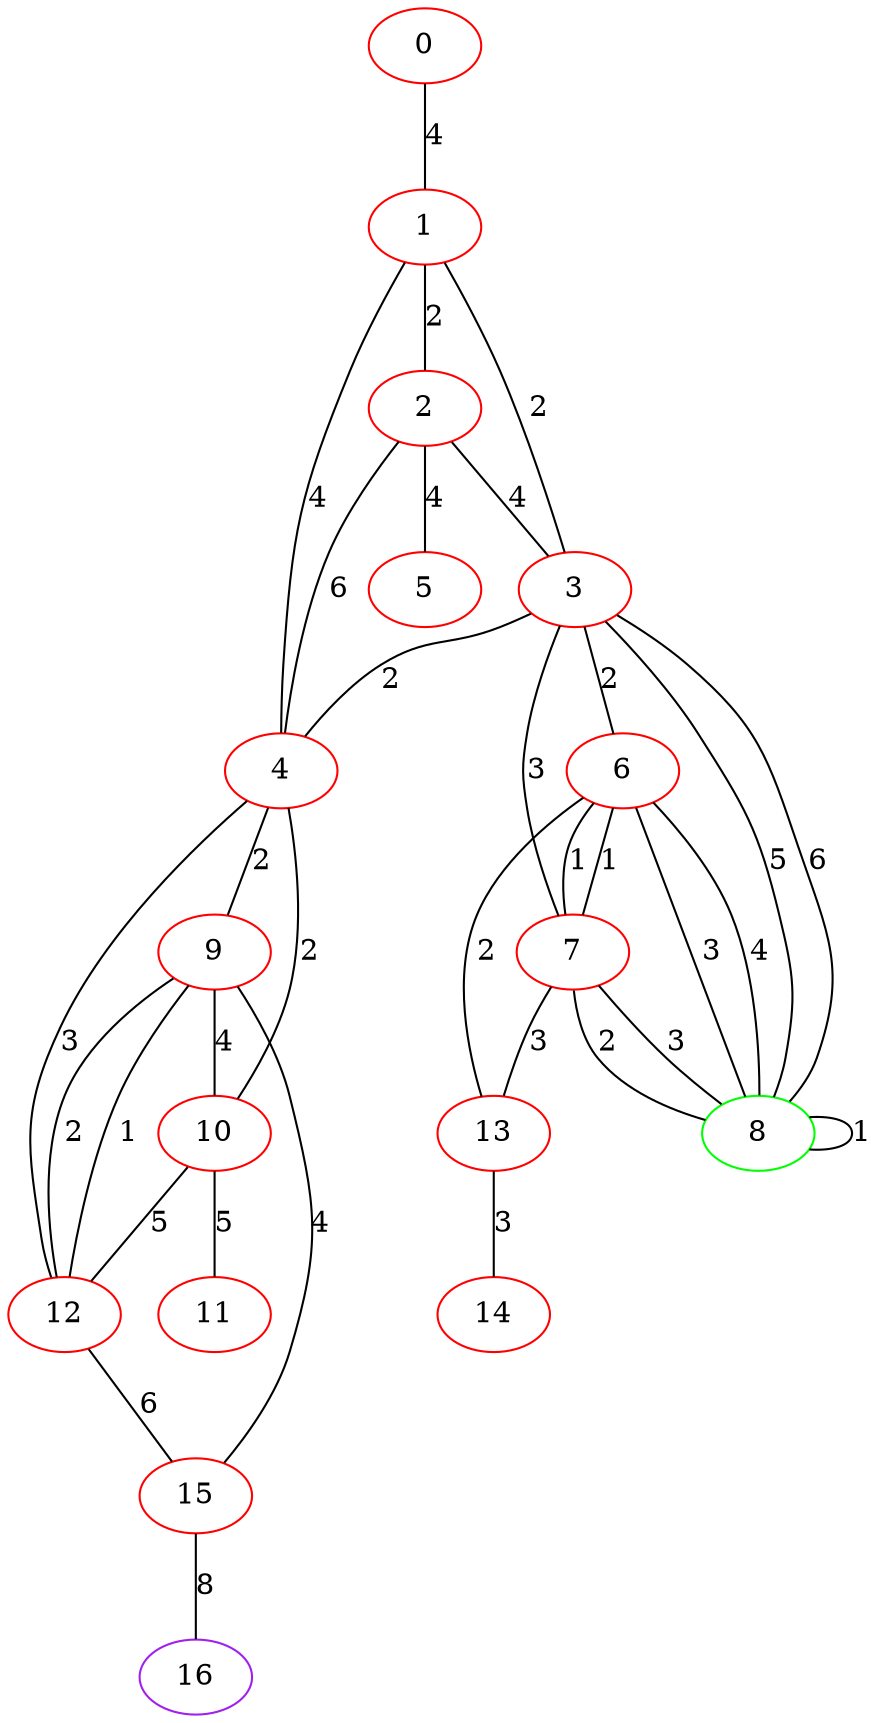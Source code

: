 graph "" {
0 [color=red, weight=1];
1 [color=red, weight=1];
2 [color=red, weight=1];
3 [color=red, weight=1];
4 [color=red, weight=1];
5 [color=red, weight=1];
6 [color=red, weight=1];
7 [color=red, weight=1];
8 [color=green, weight=2];
9 [color=red, weight=1];
10 [color=red, weight=1];
11 [color=red, weight=1];
12 [color=red, weight=1];
13 [color=red, weight=1];
14 [color=red, weight=1];
15 [color=red, weight=1];
16 [color=purple, weight=4];
0 -- 1  [key=0, label=4];
1 -- 2  [key=0, label=2];
1 -- 3  [key=0, label=2];
1 -- 4  [key=0, label=4];
2 -- 3  [key=0, label=4];
2 -- 4  [key=0, label=6];
2 -- 5  [key=0, label=4];
3 -- 4  [key=0, label=2];
3 -- 6  [key=0, label=2];
3 -- 7  [key=0, label=3];
3 -- 8  [key=0, label=5];
3 -- 8  [key=1, label=6];
4 -- 9  [key=0, label=2];
4 -- 10  [key=0, label=2];
4 -- 12  [key=0, label=3];
6 -- 8  [key=0, label=3];
6 -- 8  [key=1, label=4];
6 -- 13  [key=0, label=2];
6 -- 7  [key=0, label=1];
6 -- 7  [key=1, label=1];
7 -- 8  [key=0, label=2];
7 -- 8  [key=1, label=3];
7 -- 13  [key=0, label=3];
8 -- 8  [key=0, label=1];
9 -- 12  [key=0, label=1];
9 -- 12  [key=1, label=2];
9 -- 10  [key=0, label=4];
9 -- 15  [key=0, label=4];
10 -- 11  [key=0, label=5];
10 -- 12  [key=0, label=5];
12 -- 15  [key=0, label=6];
13 -- 14  [key=0, label=3];
15 -- 16  [key=0, label=8];
}
